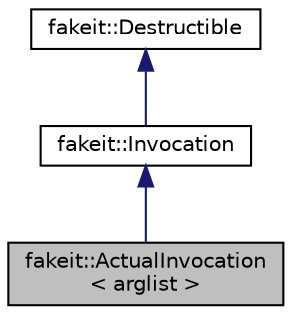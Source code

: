 digraph "fakeit::ActualInvocation&lt; arglist &gt;"
{
  edge [fontname="Helvetica",fontsize="10",labelfontname="Helvetica",labelfontsize="10"];
  node [fontname="Helvetica",fontsize="10",shape=record];
  Node1 [label="fakeit::ActualInvocation\l\< arglist \>",height=0.2,width=0.4,color="black", fillcolor="grey75", style="filled" fontcolor="black"];
  Node2 -> Node1 [dir="back",color="midnightblue",fontsize="10",style="solid",fontname="Helvetica"];
  Node2 [label="fakeit::Invocation",height=0.2,width=0.4,color="black", fillcolor="white", style="filled",URL="$d2/df6/structfakeit_1_1Invocation.html"];
  Node3 -> Node2 [dir="back",color="midnightblue",fontsize="10",style="solid",fontname="Helvetica"];
  Node3 [label="fakeit::Destructible",height=0.2,width=0.4,color="black", fillcolor="white", style="filled",URL="$d3/d31/classfakeit_1_1Destructible.html"];
}
